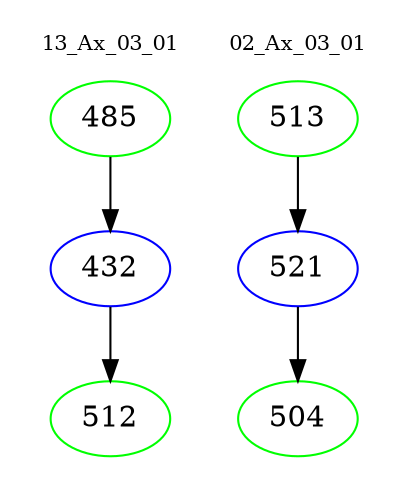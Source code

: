 digraph{
subgraph cluster_0 {
color = white
label = "13_Ax_03_01";
fontsize=10;
T0_485 [label="485", color="green"]
T0_485 -> T0_432 [color="black"]
T0_432 [label="432", color="blue"]
T0_432 -> T0_512 [color="black"]
T0_512 [label="512", color="green"]
}
subgraph cluster_1 {
color = white
label = "02_Ax_03_01";
fontsize=10;
T1_513 [label="513", color="green"]
T1_513 -> T1_521 [color="black"]
T1_521 [label="521", color="blue"]
T1_521 -> T1_504 [color="black"]
T1_504 [label="504", color="green"]
}
}
